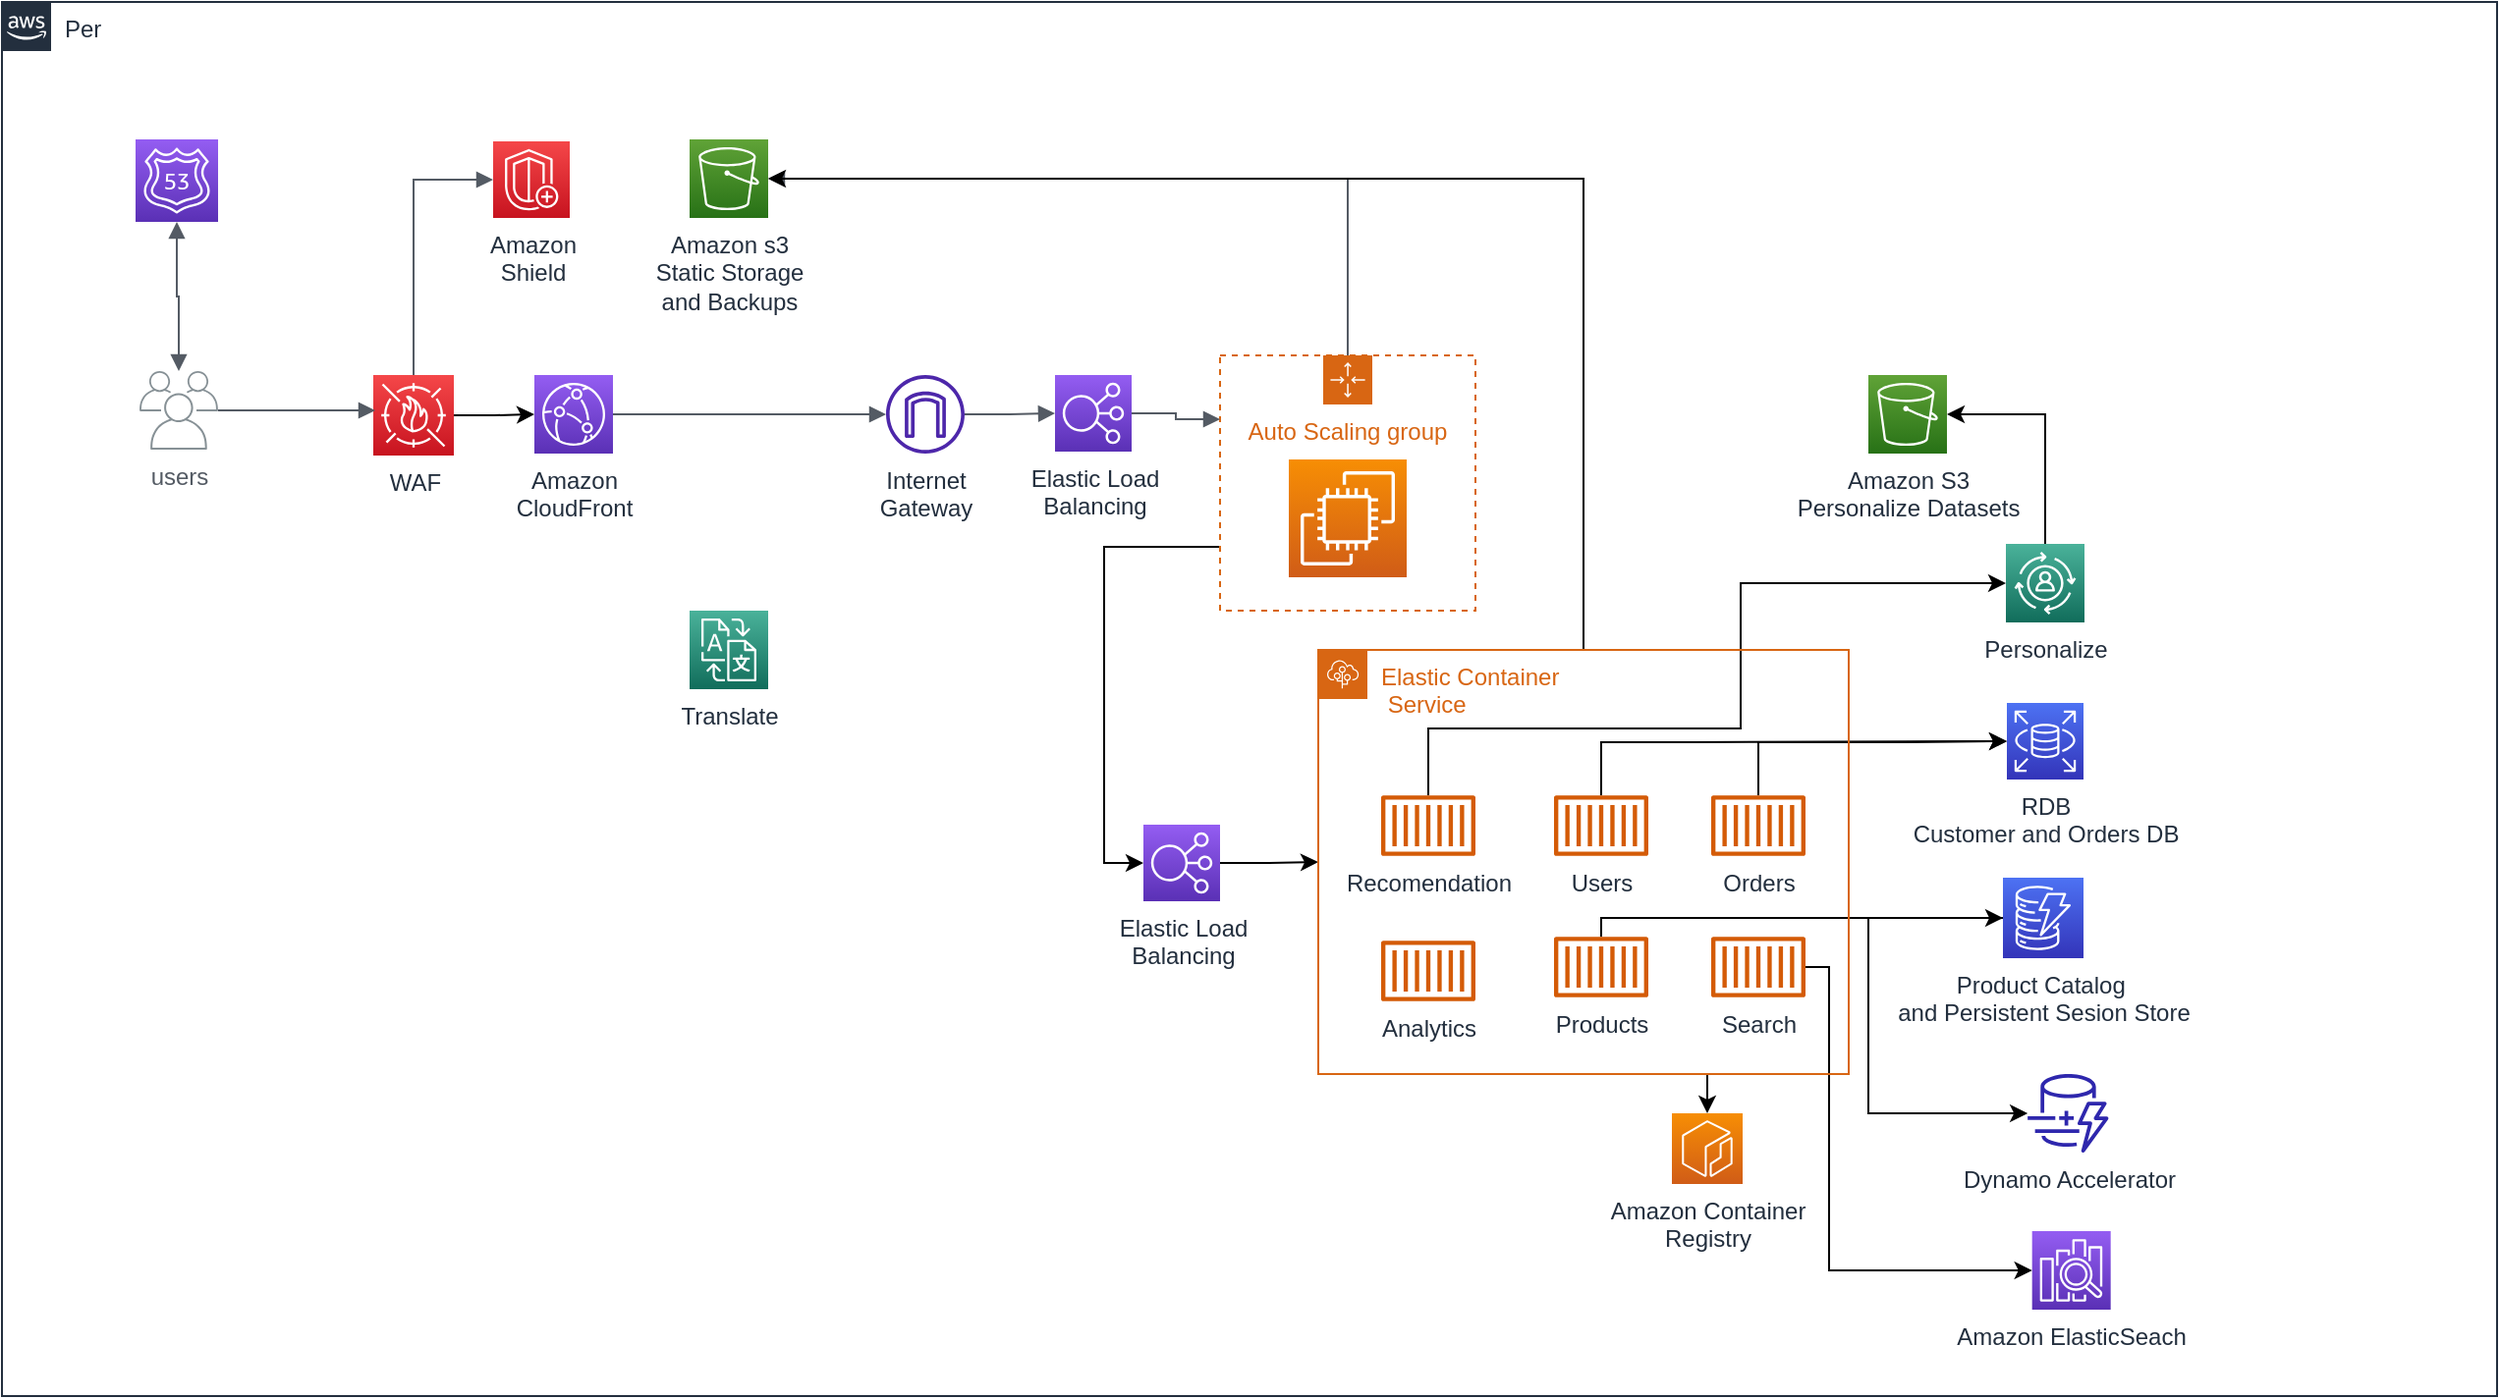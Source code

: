 <mxfile version="20.3.3" type="github">
  <diagram id="301SIHyl_arGC_1ZSfzn" name="Page-1">
    <mxGraphModel dx="1749" dy="836" grid="1" gridSize="10" guides="1" tooltips="1" connect="1" arrows="1" fold="1" page="1" pageScale="1" pageWidth="1600" pageHeight="900" math="0" shadow="0">
      <root>
        <mxCell id="0" />
        <mxCell id="1" parent="0" />
        <mxCell id="H-BAMyDs9uWqxnNvnJeo-5" value="Amazon &lt;br&gt;CloudFront" style="sketch=0;points=[[0,0,0],[0.25,0,0],[0.5,0,0],[0.75,0,0],[1,0,0],[0,1,0],[0.25,1,0],[0.5,1,0],[0.75,1,0],[1,1,0],[0,0.25,0],[0,0.5,0],[0,0.75,0],[1,0.25,0],[1,0.5,0],[1,0.75,0]];outlineConnect=0;fontColor=#232F3E;gradientColor=#945DF2;gradientDirection=north;fillColor=#5A30B5;strokeColor=#ffffff;dashed=0;verticalLabelPosition=bottom;verticalAlign=top;align=center;html=1;fontSize=12;fontStyle=0;aspect=fixed;shape=mxgraph.aws4.resourceIcon;resIcon=mxgraph.aws4.cloudfront;" parent="1" vertex="1">
          <mxGeometry x="401" y="280" width="40" height="40" as="geometry" />
        </mxCell>
        <mxCell id="H-BAMyDs9uWqxnNvnJeo-6" value="" style="sketch=0;points=[[0,0,0],[0.25,0,0],[0.5,0,0],[0.75,0,0],[1,0,0],[0,1,0],[0.25,1,0],[0.5,1,0],[0.75,1,0],[1,1,0],[0,0.25,0],[0,0.5,0],[0,0.75,0],[1,0.25,0],[1,0.5,0],[1,0.75,0]];outlineConnect=0;fontColor=#232F3E;gradientColor=#945DF2;gradientDirection=north;fillColor=#5A30B5;strokeColor=#ffffff;dashed=0;verticalLabelPosition=bottom;verticalAlign=top;align=center;html=1;fontSize=12;fontStyle=0;aspect=fixed;shape=mxgraph.aws4.resourceIcon;resIcon=mxgraph.aws4.route_53;" parent="1" vertex="1">
          <mxGeometry x="198" y="160" width="42" height="42" as="geometry" />
        </mxCell>
        <mxCell id="H-BAMyDs9uWqxnNvnJeo-9" value="users" style="sketch=0;outlineConnect=0;gradientColor=none;fontColor=#545B64;strokeColor=none;fillColor=#879196;dashed=0;verticalLabelPosition=bottom;verticalAlign=top;align=center;html=1;fontSize=12;fontStyle=0;aspect=fixed;shape=mxgraph.aws4.illustration_users;pointerEvents=1" parent="1" vertex="1">
          <mxGeometry x="200" y="278" width="40" height="40" as="geometry" />
        </mxCell>
        <mxCell id="H-BAMyDs9uWqxnNvnJeo-13" value="" style="edgeStyle=orthogonalEdgeStyle;html=1;endArrow=block;elbow=vertical;startArrow=block;startFill=1;endFill=1;strokeColor=#545B64;rounded=0;exitX=0.5;exitY=1;exitDx=0;exitDy=0;exitPerimeter=0;" parent="1" source="H-BAMyDs9uWqxnNvnJeo-6" target="H-BAMyDs9uWqxnNvnJeo-9" edge="1">
          <mxGeometry width="100" relative="1" as="geometry">
            <mxPoint x="590" y="410" as="sourcePoint" />
            <mxPoint x="220" y="260" as="targetPoint" />
            <Array as="points">
              <mxPoint x="219" y="240" />
              <mxPoint x="220" y="240" />
            </Array>
          </mxGeometry>
        </mxCell>
        <mxCell id="H-BAMyDs9uWqxnNvnJeo-15" style="edgeStyle=orthogonalEdgeStyle;rounded=0;orthogonalLoop=1;jettySize=auto;html=1;" parent="1" source="H-BAMyDs9uWqxnNvnJeo-14" target="H-BAMyDs9uWqxnNvnJeo-5" edge="1">
          <mxGeometry relative="1" as="geometry" />
        </mxCell>
        <mxCell id="H-BAMyDs9uWqxnNvnJeo-14" value="WAF" style="sketch=0;points=[[0,0,0],[0.25,0,0],[0.5,0,0],[0.75,0,0],[1,0,0],[0,1,0],[0.25,1,0],[0.5,1,0],[0.75,1,0],[1,1,0],[0,0.25,0],[0,0.5,0],[0,0.75,0],[1,0.25,0],[1,0.5,0],[1,0.75,0]];outlineConnect=0;fontColor=#232F3E;gradientColor=#F54749;gradientDirection=north;fillColor=#C7131F;strokeColor=#ffffff;dashed=0;verticalLabelPosition=bottom;verticalAlign=top;align=center;html=1;fontSize=12;fontStyle=0;aspect=fixed;shape=mxgraph.aws4.resourceIcon;resIcon=mxgraph.aws4.waf;" parent="1" vertex="1">
          <mxGeometry x="319" y="280" width="41" height="41" as="geometry" />
        </mxCell>
        <mxCell id="H-BAMyDs9uWqxnNvnJeo-17" value="Per" style="points=[[0,0],[0.25,0],[0.5,0],[0.75,0],[1,0],[1,0.25],[1,0.5],[1,0.75],[1,1],[0.75,1],[0.5,1],[0.25,1],[0,1],[0,0.75],[0,0.5],[0,0.25]];outlineConnect=0;gradientColor=none;html=1;whiteSpace=wrap;fontSize=12;fontStyle=0;container=0;pointerEvents=0;collapsible=0;recursiveResize=0;shape=mxgraph.aws4.group;grIcon=mxgraph.aws4.group_aws_cloud_alt;strokeColor=#232F3E;fillColor=none;verticalAlign=top;align=left;spacingLeft=30;fontColor=#232F3E;dashed=0;shadow=0;" parent="1" vertex="1">
          <mxGeometry x="130" y="90" width="1270" height="710" as="geometry" />
        </mxCell>
        <mxCell id="H-BAMyDs9uWqxnNvnJeo-20" value="" style="edgeStyle=orthogonalEdgeStyle;html=1;endArrow=block;elbow=vertical;startArrow=none;endFill=1;strokeColor=#545B64;rounded=0;" parent="1" source="H-BAMyDs9uWqxnNvnJeo-9" edge="1">
          <mxGeometry width="100" relative="1" as="geometry">
            <mxPoint x="260" y="298" as="sourcePoint" />
            <mxPoint x="320" y="298" as="targetPoint" />
          </mxGeometry>
        </mxCell>
        <mxCell id="H-BAMyDs9uWqxnNvnJeo-43" value="" style="edgeStyle=orthogonalEdgeStyle;html=1;endArrow=block;elbow=vertical;startArrow=none;endFill=1;strokeColor=#545B64;rounded=0;exitX=1;exitY=0.5;exitDx=0;exitDy=0;exitPerimeter=0;" parent="1" source="H-BAMyDs9uWqxnNvnJeo-5" edge="1">
          <mxGeometry width="100" relative="1" as="geometry">
            <mxPoint x="680" y="410" as="sourcePoint" />
            <mxPoint x="580" y="300" as="targetPoint" />
          </mxGeometry>
        </mxCell>
        <mxCell id="H-BAMyDs9uWqxnNvnJeo-48" value="" style="edgeStyle=orthogonalEdgeStyle;html=1;endArrow=block;elbow=vertical;startArrow=none;endFill=1;strokeColor=#545B64;rounded=0;exitX=0.5;exitY=0;exitDx=0;exitDy=0;exitPerimeter=0;entryX=0;entryY=0.5;entryDx=0;entryDy=0;entryPerimeter=0;" parent="1" source="H-BAMyDs9uWqxnNvnJeo-14" target="H-BAMyDs9uWqxnNvnJeo-2" edge="1">
          <mxGeometry width="100" relative="1" as="geometry">
            <mxPoint x="680" y="410" as="sourcePoint" />
            <mxPoint x="780" y="410" as="targetPoint" />
          </mxGeometry>
        </mxCell>
        <mxCell id="H-BAMyDs9uWqxnNvnJeo-7" value="Amazon s3&lt;br&gt;Static Storage&lt;br&gt;and Backups" style="sketch=0;points=[[0,0,0],[0.25,0,0],[0.5,0,0],[0.75,0,0],[1,0,0],[0,1,0],[0.25,1,0],[0.5,1,0],[0.75,1,0],[1,1,0],[0,0.25,0],[0,0.5,0],[0,0.75,0],[1,0.25,0],[1,0.5,0],[1,0.75,0]];outlineConnect=0;fontColor=#232F3E;gradientColor=#60A337;gradientDirection=north;fillColor=#277116;strokeColor=#ffffff;dashed=0;verticalLabelPosition=bottom;verticalAlign=top;align=center;html=1;fontSize=12;fontStyle=0;aspect=fixed;shape=mxgraph.aws4.resourceIcon;resIcon=mxgraph.aws4.s3;" parent="1" vertex="1">
          <mxGeometry x="480" y="160" width="40" height="40" as="geometry" />
        </mxCell>
        <mxCell id="H-BAMyDs9uWqxnNvnJeo-26" value="" style="edgeStyle=orthogonalEdgeStyle;html=1;endArrow=block;elbow=vertical;startArrow=none;endFill=1;strokeColor=#545B64;rounded=0;exitX=0.5;exitY=0;exitDx=0;exitDy=0;entryX=1;entryY=0.5;entryDx=0;entryDy=0;entryPerimeter=0;" parent="1" source="H-BAMyDs9uWqxnNvnJeo-32" target="H-BAMyDs9uWqxnNvnJeo-7" edge="1">
          <mxGeometry width="100" relative="1" as="geometry">
            <mxPoint x="809" y="257" as="sourcePoint" />
            <mxPoint x="690" y="410" as="targetPoint" />
          </mxGeometry>
        </mxCell>
        <mxCell id="H-BAMyDs9uWqxnNvnJeo-40" value="Translate" style="sketch=0;points=[[0,0,0],[0.25,0,0],[0.5,0,0],[0.75,0,0],[1,0,0],[0,1,0],[0.25,1,0],[0.5,1,0],[0.75,1,0],[1,1,0],[0,0.25,0],[0,0.5,0],[0,0.75,0],[1,0.25,0],[1,0.5,0],[1,0.75,0]];outlineConnect=0;fontColor=#232F3E;gradientColor=#4AB29A;gradientDirection=north;fillColor=#116D5B;strokeColor=#ffffff;dashed=0;verticalLabelPosition=bottom;verticalAlign=top;align=center;html=1;fontSize=12;fontStyle=0;aspect=fixed;shape=mxgraph.aws4.resourceIcon;resIcon=mxgraph.aws4.translate;shadow=0;" parent="1" vertex="1">
          <mxGeometry x="480" y="400" width="40" height="40" as="geometry" />
        </mxCell>
        <mxCell id="Aqlq6MKS9UcMGYGiXaFn-25" style="edgeStyle=orthogonalEdgeStyle;rounded=0;orthogonalLoop=1;jettySize=auto;html=1;entryX=1;entryY=0.5;entryDx=0;entryDy=0;entryPerimeter=0;exitX=0.5;exitY=0;exitDx=0;exitDy=0;exitPerimeter=0;" edge="1" parent="1" source="H-BAMyDs9uWqxnNvnJeo-41" target="Aqlq6MKS9UcMGYGiXaFn-24">
          <mxGeometry relative="1" as="geometry">
            <Array as="points">
              <mxPoint x="1170" y="300" />
            </Array>
          </mxGeometry>
        </mxCell>
        <mxCell id="H-BAMyDs9uWqxnNvnJeo-41" value="Personalize" style="sketch=0;points=[[0,0,0],[0.25,0,0],[0.5,0,0],[0.75,0,0],[1,0,0],[0,1,0],[0.25,1,0],[0.5,1,0],[0.75,1,0],[1,1,0],[0,0.25,0],[0,0.5,0],[0,0.75,0],[1,0.25,0],[1,0.5,0],[1,0.75,0]];outlineConnect=0;fontColor=#232F3E;gradientColor=#4AB29A;gradientDirection=north;fillColor=#116D5B;strokeColor=#ffffff;dashed=0;verticalLabelPosition=bottom;verticalAlign=top;align=center;html=1;fontSize=12;fontStyle=0;aspect=fixed;shape=mxgraph.aws4.resourceIcon;resIcon=mxgraph.aws4.personalize;shadow=0;" parent="1" vertex="1">
          <mxGeometry x="1150" y="366" width="40" height="40" as="geometry" />
        </mxCell>
        <mxCell id="H-BAMyDs9uWqxnNvnJeo-2" value="Amazon &lt;br&gt;Shield" style="sketch=0;points=[[0,0,0],[0.25,0,0],[0.5,0,0],[0.75,0,0],[1,0,0],[0,1,0],[0.25,1,0],[0.5,1,0],[0.75,1,0],[1,1,0],[0,0.25,0],[0,0.5,0],[0,0.75,0],[1,0.25,0],[1,0.5,0],[1,0.75,0]];outlineConnect=0;fontColor=#232F3E;gradientColor=#F54749;gradientDirection=north;fillColor=#C7131F;strokeColor=#ffffff;dashed=0;verticalLabelPosition=bottom;verticalAlign=top;align=center;html=1;fontSize=12;fontStyle=0;aspect=fixed;shape=mxgraph.aws4.resourceIcon;resIcon=mxgraph.aws4.shield;shadow=0;" parent="1" vertex="1">
          <mxGeometry x="380" y="161" width="39" height="39" as="geometry" />
        </mxCell>
        <mxCell id="Aqlq6MKS9UcMGYGiXaFn-12" value="RDB&lt;br&gt;Customer and Orders DB" style="sketch=0;points=[[0,0,0],[0.25,0,0],[0.5,0,0],[0.75,0,0],[1,0,0],[0,1,0],[0.25,1,0],[0.5,1,0],[0.75,1,0],[1,1,0],[0,0.25,0],[0,0.5,0],[0,0.75,0],[1,0.25,0],[1,0.5,0],[1,0.75,0]];outlineConnect=0;fontColor=#232F3E;gradientColor=#4D72F3;gradientDirection=north;fillColor=#3334B9;strokeColor=#ffffff;dashed=0;verticalLabelPosition=bottom;verticalAlign=top;align=center;html=1;fontSize=12;fontStyle=0;aspect=fixed;shape=mxgraph.aws4.resourceIcon;resIcon=mxgraph.aws4.rds;" vertex="1" parent="1">
          <mxGeometry x="1150.5" y="447" width="39" height="39" as="geometry" />
        </mxCell>
        <mxCell id="Aqlq6MKS9UcMGYGiXaFn-13" value="Dynamo Accelerator" style="sketch=0;outlineConnect=0;fontColor=#232F3E;gradientColor=none;fillColor=#2E27AD;strokeColor=none;dashed=0;verticalLabelPosition=bottom;verticalAlign=top;align=center;html=1;fontSize=12;fontStyle=0;aspect=fixed;pointerEvents=1;shape=mxgraph.aws4.dynamodb_dax;" vertex="1" parent="1">
          <mxGeometry x="1160" y="636" width="43.34" height="40" as="geometry" />
        </mxCell>
        <mxCell id="Aqlq6MKS9UcMGYGiXaFn-14" value="Product Catalog&amp;nbsp;&lt;br&gt;and Persistent Sesion Store" style="sketch=0;points=[[0,0,0],[0.25,0,0],[0.5,0,0],[0.75,0,0],[1,0,0],[0,1,0],[0.25,1,0],[0.5,1,0],[0.75,1,0],[1,1,0],[0,0.25,0],[0,0.5,0],[0,0.75,0],[1,0.25,0],[1,0.5,0],[1,0.75,0]];outlineConnect=0;fontColor=#232F3E;gradientColor=#4D72F3;gradientDirection=north;fillColor=#3334B9;strokeColor=#ffffff;dashed=0;verticalLabelPosition=bottom;verticalAlign=top;align=center;html=1;fontSize=12;fontStyle=0;aspect=fixed;shape=mxgraph.aws4.resourceIcon;resIcon=mxgraph.aws4.dynamodb;" vertex="1" parent="1">
          <mxGeometry x="1148.5" y="536" width="41" height="41" as="geometry" />
        </mxCell>
        <mxCell id="Aqlq6MKS9UcMGYGiXaFn-15" style="edgeStyle=orthogonalEdgeStyle;rounded=0;orthogonalLoop=1;jettySize=auto;html=1;entryX=0;entryY=0.5;entryDx=0;entryDy=0;entryPerimeter=0;" edge="1" parent="1" source="Aqlq6MKS9UcMGYGiXaFn-10" target="Aqlq6MKS9UcMGYGiXaFn-14">
          <mxGeometry relative="1" as="geometry">
            <Array as="points">
              <mxPoint x="944" y="556" />
            </Array>
          </mxGeometry>
        </mxCell>
        <mxCell id="Aqlq6MKS9UcMGYGiXaFn-16" style="edgeStyle=orthogonalEdgeStyle;rounded=0;orthogonalLoop=1;jettySize=auto;html=1;exitX=0;exitY=0.5;exitDx=0;exitDy=0;exitPerimeter=0;" edge="1" parent="1" source="Aqlq6MKS9UcMGYGiXaFn-14" target="Aqlq6MKS9UcMGYGiXaFn-13">
          <mxGeometry relative="1" as="geometry">
            <mxPoint x="1090" y="556" as="sourcePoint" />
            <Array as="points">
              <mxPoint x="1080" y="557" />
              <mxPoint x="1080" y="656" />
            </Array>
          </mxGeometry>
        </mxCell>
        <mxCell id="Aqlq6MKS9UcMGYGiXaFn-17" value="Amazon ElasticSeach" style="sketch=0;points=[[0,0,0],[0.25,0,0],[0.5,0,0],[0.75,0,0],[1,0,0],[0,1,0],[0.25,1,0],[0.5,1,0],[0.75,1,0],[1,1,0],[0,0.25,0],[0,0.5,0],[0,0.75,0],[1,0.25,0],[1,0.5,0],[1,0.75,0]];outlineConnect=0;fontColor=#232F3E;gradientColor=#945DF2;gradientDirection=north;fillColor=#5A30B5;strokeColor=#ffffff;dashed=0;verticalLabelPosition=bottom;verticalAlign=top;align=center;html=1;fontSize=12;fontStyle=0;aspect=fixed;shape=mxgraph.aws4.resourceIcon;resIcon=mxgraph.aws4.elasticsearch_service;" vertex="1" parent="1">
          <mxGeometry x="1163.34" y="716" width="40" height="40" as="geometry" />
        </mxCell>
        <mxCell id="Aqlq6MKS9UcMGYGiXaFn-18" style="edgeStyle=orthogonalEdgeStyle;rounded=0;orthogonalLoop=1;jettySize=auto;html=1;entryX=0;entryY=0.5;entryDx=0;entryDy=0;entryPerimeter=0;" edge="1" parent="1" source="Aqlq6MKS9UcMGYGiXaFn-11" target="Aqlq6MKS9UcMGYGiXaFn-17">
          <mxGeometry relative="1" as="geometry">
            <Array as="points">
              <mxPoint x="1060" y="582" />
              <mxPoint x="1060" y="736" />
              <mxPoint x="1153" y="736" />
            </Array>
          </mxGeometry>
        </mxCell>
        <mxCell id="Aqlq6MKS9UcMGYGiXaFn-19" style="edgeStyle=orthogonalEdgeStyle;rounded=0;orthogonalLoop=1;jettySize=auto;html=1;entryX=0;entryY=0.5;entryDx=0;entryDy=0;entryPerimeter=0;" edge="1" parent="1" source="Aqlq6MKS9UcMGYGiXaFn-7" target="Aqlq6MKS9UcMGYGiXaFn-12">
          <mxGeometry relative="1" as="geometry">
            <Array as="points">
              <mxPoint x="944" y="467" />
              <mxPoint x="990" y="467" />
            </Array>
          </mxGeometry>
        </mxCell>
        <mxCell id="Aqlq6MKS9UcMGYGiXaFn-20" style="edgeStyle=orthogonalEdgeStyle;rounded=0;orthogonalLoop=1;jettySize=auto;html=1;entryX=0;entryY=0.5;entryDx=0;entryDy=0;entryPerimeter=0;" edge="1" parent="1" source="Aqlq6MKS9UcMGYGiXaFn-8" target="Aqlq6MKS9UcMGYGiXaFn-12">
          <mxGeometry relative="1" as="geometry">
            <mxPoint x="1024" y="466" as="targetPoint" />
            <Array as="points">
              <mxPoint x="1024" y="467" />
              <mxPoint x="1099" y="467" />
            </Array>
          </mxGeometry>
        </mxCell>
        <mxCell id="Aqlq6MKS9UcMGYGiXaFn-23" style="edgeStyle=orthogonalEdgeStyle;rounded=0;orthogonalLoop=1;jettySize=auto;html=1;entryX=0;entryY=0.5;entryDx=0;entryDy=0;entryPerimeter=0;" edge="1" parent="1" source="Aqlq6MKS9UcMGYGiXaFn-6" target="H-BAMyDs9uWqxnNvnJeo-41">
          <mxGeometry relative="1" as="geometry">
            <Array as="points">
              <mxPoint x="856" y="460" />
              <mxPoint x="1015" y="460" />
              <mxPoint x="1015" y="386" />
            </Array>
          </mxGeometry>
        </mxCell>
        <mxCell id="Aqlq6MKS9UcMGYGiXaFn-26" style="edgeStyle=orthogonalEdgeStyle;rounded=0;orthogonalLoop=1;jettySize=auto;html=1;exitX=1;exitY=0.5;exitDx=0;exitDy=0;exitPerimeter=0;" edge="1" parent="1" source="H-BAMyDs9uWqxnNvnJeo-27" target="Aqlq6MKS9UcMGYGiXaFn-5">
          <mxGeometry relative="1" as="geometry" />
        </mxCell>
        <mxCell id="H-BAMyDs9uWqxnNvnJeo-27" value="Elastic Load&lt;br&gt;Balancing" style="sketch=0;points=[[0,0,0],[0.25,0,0],[0.5,0,0],[0.75,0,0],[1,0,0],[0,1,0],[0.25,1,0],[0.5,1,0],[0.75,1,0],[1,1,0],[0,0.25,0],[0,0.5,0],[0,0.75,0],[1,0.25,0],[1,0.5,0],[1,0.75,0]];outlineConnect=0;fontColor=#232F3E;gradientColor=#945DF2;gradientDirection=north;fillColor=#5A30B5;strokeColor=#ffffff;dashed=0;verticalLabelPosition=bottom;verticalAlign=top;align=center;html=1;fontSize=12;fontStyle=0;aspect=fixed;shape=mxgraph.aws4.resourceIcon;resIcon=mxgraph.aws4.elastic_load_balancing;" parent="1" vertex="1">
          <mxGeometry x="711" y="509" width="39" height="39" as="geometry" />
        </mxCell>
        <mxCell id="H-BAMyDs9uWqxnNvnJeo-4" value="Elastic Load&lt;br&gt;Balancing" style="sketch=0;points=[[0,0,0],[0.25,0,0],[0.5,0,0],[0.75,0,0],[1,0,0],[0,1,0],[0.25,1,0],[0.5,1,0],[0.75,1,0],[1,1,0],[0,0.25,0],[0,0.5,0],[0,0.75,0],[1,0.25,0],[1,0.5,0],[1,0.75,0]];outlineConnect=0;fontColor=#232F3E;gradientColor=#945DF2;gradientDirection=north;fillColor=#5A30B5;strokeColor=#ffffff;dashed=0;verticalLabelPosition=bottom;verticalAlign=top;align=center;html=1;fontSize=12;fontStyle=0;aspect=fixed;shape=mxgraph.aws4.resourceIcon;resIcon=mxgraph.aws4.elastic_load_balancing;" parent="1" vertex="1">
          <mxGeometry x="666" y="280" width="39" height="39" as="geometry" />
        </mxCell>
        <mxCell id="Aqlq6MKS9UcMGYGiXaFn-27" style="edgeStyle=orthogonalEdgeStyle;rounded=0;orthogonalLoop=1;jettySize=auto;html=1;exitX=0;exitY=0.75;exitDx=0;exitDy=0;entryX=0;entryY=0.5;entryDx=0;entryDy=0;entryPerimeter=0;" edge="1" parent="1" source="H-BAMyDs9uWqxnNvnJeo-32" target="H-BAMyDs9uWqxnNvnJeo-27">
          <mxGeometry relative="1" as="geometry" />
        </mxCell>
        <mxCell id="H-BAMyDs9uWqxnNvnJeo-32" value="Auto Scaling group" style="points=[[0,0],[0.25,0],[0.5,0],[0.75,0],[1,0],[1,0.25],[1,0.5],[1,0.75],[1,1],[0.75,1],[0.5,1],[0.25,1],[0,1],[0,0.75],[0,0.5],[0,0.25]];outlineConnect=0;gradientColor=none;html=1;whiteSpace=wrap;fontSize=12;fontStyle=0;container=1;pointerEvents=0;collapsible=0;recursiveResize=0;shape=mxgraph.aws4.groupCenter;grIcon=mxgraph.aws4.group_auto_scaling_group;grStroke=1;strokeColor=#D86613;fillColor=none;verticalAlign=top;align=center;fontColor=#D86613;dashed=1;spacingTop=25;shadow=0;" parent="1" vertex="1">
          <mxGeometry x="750" y="270" width="130" height="130" as="geometry" />
        </mxCell>
        <mxCell id="H-BAMyDs9uWqxnNvnJeo-33" value="" style="sketch=0;points=[[0,0,0],[0.25,0,0],[0.5,0,0],[0.75,0,0],[1,0,0],[0,1,0],[0.25,1,0],[0.5,1,0],[0.75,1,0],[1,1,0],[0,0.25,0],[0,0.5,0],[0,0.75,0],[1,0.25,0],[1,0.5,0],[1,0.75,0]];outlineConnect=0;fontColor=#232F3E;gradientColor=#F78E04;gradientDirection=north;fillColor=#D05C17;strokeColor=#ffffff;dashed=0;verticalLabelPosition=bottom;verticalAlign=top;align=center;html=1;fontSize=12;fontStyle=0;aspect=fixed;shape=mxgraph.aws4.resourceIcon;resIcon=mxgraph.aws4.ec2;shadow=0;" parent="H-BAMyDs9uWqxnNvnJeo-32" vertex="1">
          <mxGeometry x="35" y="53" width="60" height="60" as="geometry" />
        </mxCell>
        <mxCell id="H-BAMyDs9uWqxnNvnJeo-42" value="Internet&lt;br&gt;Gateway" style="sketch=0;outlineConnect=0;fontColor=#232F3E;gradientColor=none;fillColor=#4D27AA;strokeColor=none;dashed=0;verticalLabelPosition=bottom;verticalAlign=top;align=center;html=1;fontSize=12;fontStyle=0;aspect=fixed;pointerEvents=1;shape=mxgraph.aws4.internet_gateway;shadow=0;" parent="1" vertex="1">
          <mxGeometry x="580" y="280" width="40" height="40" as="geometry" />
        </mxCell>
        <mxCell id="H-BAMyDs9uWqxnNvnJeo-44" value="" style="edgeStyle=orthogonalEdgeStyle;html=1;endArrow=block;elbow=vertical;startArrow=none;endFill=1;strokeColor=#545B64;rounded=0;entryX=0;entryY=0.5;entryDx=0;entryDy=0;entryPerimeter=0;" parent="1" source="H-BAMyDs9uWqxnNvnJeo-42" target="H-BAMyDs9uWqxnNvnJeo-4" edge="1">
          <mxGeometry width="100" relative="1" as="geometry">
            <mxPoint x="680" y="410" as="sourcePoint" />
            <mxPoint x="780" y="410" as="targetPoint" />
          </mxGeometry>
        </mxCell>
        <mxCell id="H-BAMyDs9uWqxnNvnJeo-25" value="" style="edgeStyle=orthogonalEdgeStyle;html=1;endArrow=block;elbow=vertical;startArrow=none;endFill=1;strokeColor=#545B64;rounded=0;exitX=1;exitY=0.5;exitDx=0;exitDy=0;exitPerimeter=0;entryX=0;entryY=0.25;entryDx=0;entryDy=0;" parent="1" source="H-BAMyDs9uWqxnNvnJeo-4" target="H-BAMyDs9uWqxnNvnJeo-32" edge="1">
          <mxGeometry width="100" relative="1" as="geometry">
            <mxPoint x="656" y="410" as="sourcePoint" />
            <mxPoint x="744" y="289.5" as="targetPoint" />
          </mxGeometry>
        </mxCell>
        <mxCell id="Aqlq6MKS9UcMGYGiXaFn-28" style="edgeStyle=orthogonalEdgeStyle;rounded=0;orthogonalLoop=1;jettySize=auto;html=1;exitX=0.5;exitY=0;exitDx=0;exitDy=0;" edge="1" parent="1" source="Aqlq6MKS9UcMGYGiXaFn-5">
          <mxGeometry relative="1" as="geometry">
            <mxPoint x="520" y="180" as="targetPoint" />
            <Array as="points">
              <mxPoint x="935" y="180" />
            </Array>
          </mxGeometry>
        </mxCell>
        <mxCell id="Aqlq6MKS9UcMGYGiXaFn-29" style="edgeStyle=orthogonalEdgeStyle;rounded=0;orthogonalLoop=1;jettySize=auto;html=1;exitX=0.75;exitY=1;exitDx=0;exitDy=0;entryX=0.5;entryY=0;entryDx=0;entryDy=0;entryPerimeter=0;" edge="1" parent="1" source="Aqlq6MKS9UcMGYGiXaFn-5" target="Aqlq6MKS9UcMGYGiXaFn-21">
          <mxGeometry relative="1" as="geometry" />
        </mxCell>
        <mxCell id="Aqlq6MKS9UcMGYGiXaFn-5" value="Elastic Container&lt;br&gt;&amp;nbsp;Service" style="points=[[0,0],[0.25,0],[0.5,0],[0.75,0],[1,0],[1,0.25],[1,0.5],[1,0.75],[1,1],[0.75,1],[0.5,1],[0.25,1],[0,1],[0,0.75],[0,0.5],[0,0.25]];outlineConnect=0;gradientColor=none;html=1;whiteSpace=wrap;fontSize=12;fontStyle=0;container=1;pointerEvents=0;collapsible=0;recursiveResize=0;shape=mxgraph.aws4.group;grIcon=mxgraph.aws4.group_elastic_beanstalk;strokeColor=#D86613;fillColor=none;verticalAlign=top;align=left;spacingLeft=30;fontColor=#D86613;dashed=0;" vertex="1" parent="1">
          <mxGeometry x="800" y="420" width="270" height="216" as="geometry" />
        </mxCell>
        <mxCell id="Aqlq6MKS9UcMGYGiXaFn-6" value="Recomendation" style="sketch=0;outlineConnect=0;fontColor=#232F3E;gradientColor=none;fillColor=#D45B07;strokeColor=none;dashed=0;verticalLabelPosition=bottom;verticalAlign=top;align=center;html=1;fontSize=12;fontStyle=0;aspect=fixed;pointerEvents=1;shape=mxgraph.aws4.container_1;" vertex="1" parent="Aqlq6MKS9UcMGYGiXaFn-5">
          <mxGeometry x="32" y="74" width="48" height="31" as="geometry" />
        </mxCell>
        <mxCell id="Aqlq6MKS9UcMGYGiXaFn-7" value="Users" style="sketch=0;outlineConnect=0;fontColor=#232F3E;gradientColor=none;fillColor=#D45B07;strokeColor=none;dashed=0;verticalLabelPosition=bottom;verticalAlign=top;align=center;html=1;fontSize=12;fontStyle=0;aspect=fixed;pointerEvents=1;shape=mxgraph.aws4.container_1;" vertex="1" parent="Aqlq6MKS9UcMGYGiXaFn-5">
          <mxGeometry x="120" y="74" width="48" height="31" as="geometry" />
        </mxCell>
        <mxCell id="Aqlq6MKS9UcMGYGiXaFn-8" value="Orders" style="sketch=0;outlineConnect=0;fontColor=#232F3E;gradientColor=none;fillColor=#D45B07;strokeColor=none;dashed=0;verticalLabelPosition=bottom;verticalAlign=top;align=center;html=1;fontSize=12;fontStyle=0;aspect=fixed;pointerEvents=1;shape=mxgraph.aws4.container_1;" vertex="1" parent="Aqlq6MKS9UcMGYGiXaFn-5">
          <mxGeometry x="200" y="74" width="48" height="31" as="geometry" />
        </mxCell>
        <mxCell id="Aqlq6MKS9UcMGYGiXaFn-9" value="Analytics" style="sketch=0;outlineConnect=0;fontColor=#232F3E;gradientColor=none;fillColor=#D45B07;strokeColor=none;dashed=0;verticalLabelPosition=bottom;verticalAlign=top;align=center;html=1;fontSize=12;fontStyle=0;aspect=fixed;pointerEvents=1;shape=mxgraph.aws4.container_1;" vertex="1" parent="Aqlq6MKS9UcMGYGiXaFn-5">
          <mxGeometry x="32" y="148" width="48" height="31" as="geometry" />
        </mxCell>
        <mxCell id="Aqlq6MKS9UcMGYGiXaFn-10" value="Products" style="sketch=0;outlineConnect=0;fontColor=#232F3E;gradientColor=none;fillColor=#D45B07;strokeColor=none;dashed=0;verticalLabelPosition=bottom;verticalAlign=top;align=center;html=1;fontSize=12;fontStyle=0;aspect=fixed;pointerEvents=1;shape=mxgraph.aws4.container_1;" vertex="1" parent="Aqlq6MKS9UcMGYGiXaFn-5">
          <mxGeometry x="120" y="146" width="48" height="31" as="geometry" />
        </mxCell>
        <mxCell id="Aqlq6MKS9UcMGYGiXaFn-11" value="Search" style="sketch=0;outlineConnect=0;fontColor=#232F3E;gradientColor=none;fillColor=#D45B07;strokeColor=none;dashed=0;verticalLabelPosition=bottom;verticalAlign=top;align=center;html=1;fontSize=12;fontStyle=0;aspect=fixed;pointerEvents=1;shape=mxgraph.aws4.container_1;" vertex="1" parent="Aqlq6MKS9UcMGYGiXaFn-5">
          <mxGeometry x="200" y="146" width="48" height="31" as="geometry" />
        </mxCell>
        <mxCell id="Aqlq6MKS9UcMGYGiXaFn-21" value="Amazon Container&lt;br&gt;Registry" style="sketch=0;points=[[0,0,0],[0.25,0,0],[0.5,0,0],[0.75,0,0],[1,0,0],[0,1,0],[0.25,1,0],[0.5,1,0],[0.75,1,0],[1,1,0],[0,0.25,0],[0,0.5,0],[0,0.75,0],[1,0.25,0],[1,0.5,0],[1,0.75,0]];outlineConnect=0;fontColor=#232F3E;gradientColor=#F78E04;gradientDirection=north;fillColor=#D05C17;strokeColor=#ffffff;dashed=0;verticalLabelPosition=bottom;verticalAlign=top;align=center;html=1;fontSize=12;fontStyle=0;aspect=fixed;shape=mxgraph.aws4.resourceIcon;resIcon=mxgraph.aws4.ecr;" vertex="1" parent="1">
          <mxGeometry x="980" y="656" width="36" height="36" as="geometry" />
        </mxCell>
        <mxCell id="Aqlq6MKS9UcMGYGiXaFn-24" value="Amazon S3&lt;br&gt;Personalize Datasets" style="sketch=0;points=[[0,0,0],[0.25,0,0],[0.5,0,0],[0.75,0,0],[1,0,0],[0,1,0],[0.25,1,0],[0.5,1,0],[0.75,1,0],[1,1,0],[0,0.25,0],[0,0.5,0],[0,0.75,0],[1,0.25,0],[1,0.5,0],[1,0.75,0]];outlineConnect=0;fontColor=#232F3E;gradientColor=#60A337;gradientDirection=north;fillColor=#277116;strokeColor=#ffffff;dashed=0;verticalLabelPosition=bottom;verticalAlign=top;align=center;html=1;fontSize=12;fontStyle=0;aspect=fixed;shape=mxgraph.aws4.resourceIcon;resIcon=mxgraph.aws4.s3;" vertex="1" parent="1">
          <mxGeometry x="1080" y="280" width="40" height="40" as="geometry" />
        </mxCell>
      </root>
    </mxGraphModel>
  </diagram>
</mxfile>

